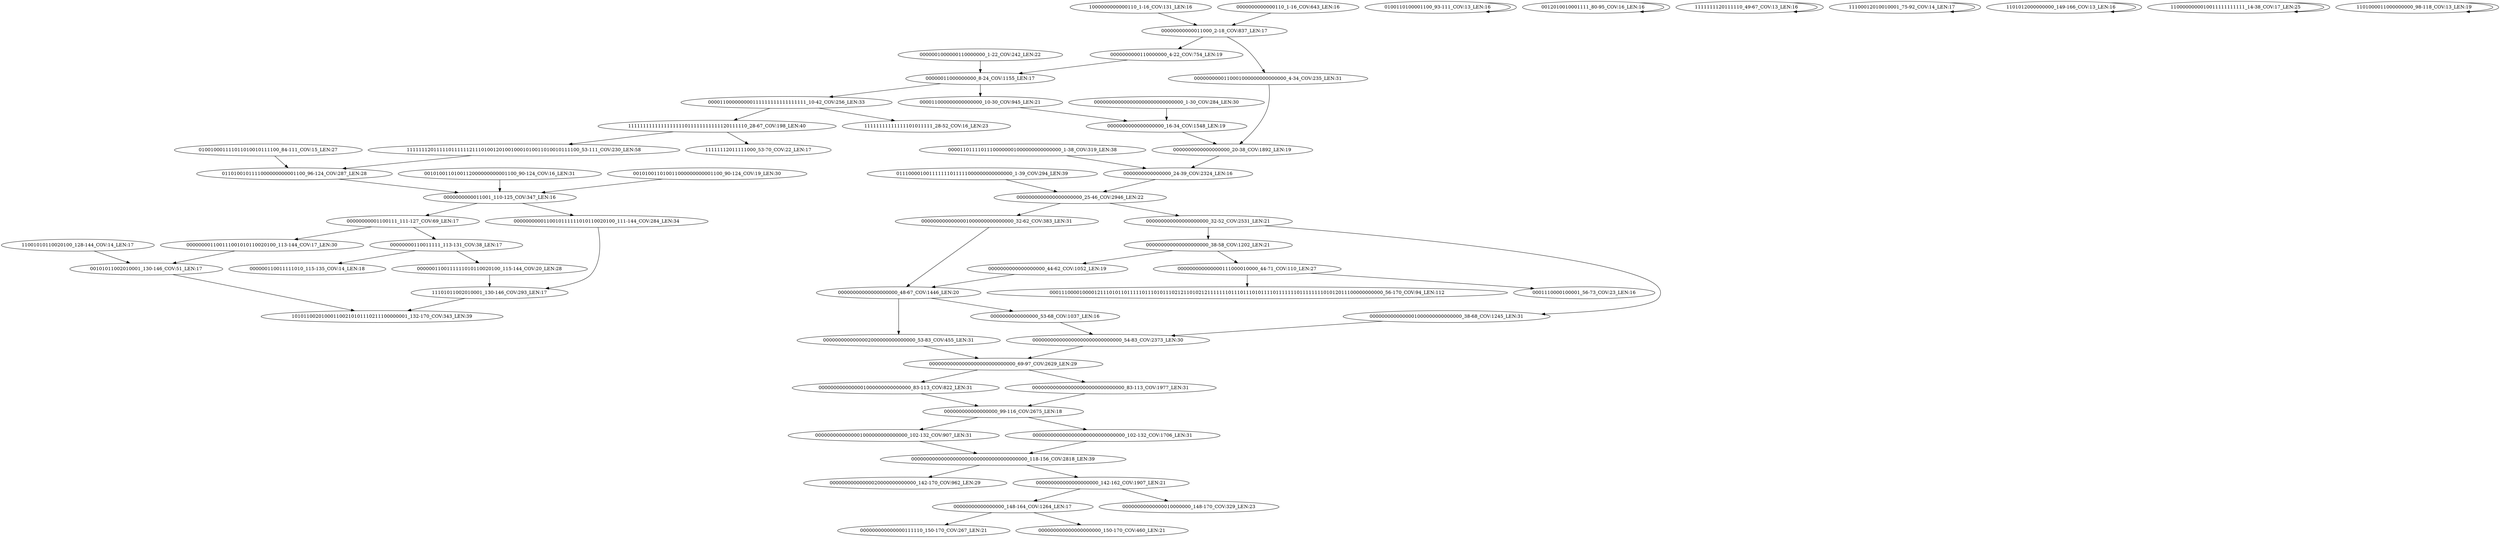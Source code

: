 digraph G {
    "0110100101111000000000001100_96-124_COV:287_LEN:28" -> "0000000000011001_110-125_COV:347_LEN:16";
    "000011000000000111111111111111111_10-42_COV:256_LEN:33" -> "11111111111111101011111_28-52_COV:16_LEN:23";
    "000011000000000111111111111111111_10-42_COV:256_LEN:33" -> "1111111111111111111011111111111120111110_28-67_COV:198_LEN:40";
    "0100110100001100_93-111_COV:13_LEN:16" -> "0100110100001100_93-111_COV:13_LEN:16";
    "0000000000000001000000000000000_102-132_COV:907_LEN:31" -> "000000000000000000000000000000000000000_118-156_COV:2818_LEN:39";
    "000000001100111001010110020100_113-144_COV:17_LEN:30" -> "00101011002010001_130-146_COV:51_LEN:17";
    "010010001111011010010111100_84-111_COV:15_LEN:27" -> "0110100101111000000000001100_96-124_COV:287_LEN:28";
    "000011000000000000000_10-30_COV:945_LEN:21" -> "0000000000000000000_16-34_COV:1548_LEN:19";
    "11101011002010001_130-146_COV:293_LEN:17" -> "101011002010001100210101110211100000001_132-170_COV:343_LEN:39";
    "0012010010001111_80-95_COV:16_LEN:16" -> "0012010010001111_80-95_COV:16_LEN:16";
    "1111111120111110_49-67_COV:13_LEN:16" -> "1111111120111110_49-67_COV:13_LEN:16";
    "1000000000000110_1-16_COV:131_LEN:16" -> "00000000000011000_2-18_COV:837_LEN:17";
    "00000000110011111_113-131_COV:38_LEN:17" -> "0000001100111111010110020100_115-144_COV:20_LEN:28";
    "00000000110011111_113-131_COV:38_LEN:17" -> "000000110011111010_115-135_COV:14_LEN:18";
    "000000000000000000000000000000000000000_118-156_COV:2818_LEN:39" -> "00000000000000020000000000000_142-170_COV:962_LEN:29";
    "000000000000000000000000000000000000000_118-156_COV:2818_LEN:39" -> "000000000000000000000_142-162_COV:1907_LEN:21";
    "00000000001100111_111-127_COV:69_LEN:17" -> "000000001100111001010110020100_113-144_COV:17_LEN:30";
    "00000000001100111_111-127_COV:69_LEN:17" -> "00000000110011111_113-131_COV:38_LEN:17";
    "00000000000000000000_48-67_COV:1446_LEN:20" -> "0000000000000000_53-68_COV:1037_LEN:16";
    "00000000000000000000_48-67_COV:1446_LEN:20" -> "0000000000000002000000000000000_53-83_COV:455_LEN:31";
    "0000000000000000000000000000000_102-132_COV:1706_LEN:31" -> "000000000000000000000000000000000000000_118-156_COV:2818_LEN:39";
    "000000000000000000000000000000_54-83_COV:2373_LEN:30" -> "00000000000000000000000000000_69-97_COV:2629_LEN:29";
    "0000000000000001000000000000000_32-62_COV:383_LEN:31" -> "00000000000000000000_48-67_COV:1446_LEN:20";
    "0000000000000001000000000000000_38-68_COV:1245_LEN:31" -> "000000000000000000000000000000_54-83_COV:2373_LEN:30";
    "0000000000000000_53-68_COV:1037_LEN:16" -> "000000000000000000000000000000_54-83_COV:2373_LEN:30";
    "0010100110100112000000000001100_90-124_COV:16_LEN:31" -> "0000000000011001_110-125_COV:347_LEN:16";
    "0000001100111111010110020100_115-144_COV:20_LEN:28" -> "11101011002010001_130-146_COV:293_LEN:17";
    "11100012010010001_75-92_COV:14_LEN:17" -> "11100012010010001_75-92_COV:14_LEN:17";
    "000000000000000000000_38-58_COV:1202_LEN:21" -> "0000000000000000000_44-62_COV:1052_LEN:19";
    "000000000000000000000_38-58_COV:1202_LEN:21" -> "000000000000000111000010000_44-71_COV:110_LEN:27";
    "00101011002010001_130-146_COV:51_LEN:17" -> "101011002010001100210101110211100000001_132-170_COV:343_LEN:39";
    "00000000000011000_2-18_COV:837_LEN:17" -> "0000000000110000000_4-22_COV:754_LEN:19";
    "00000000000011000_2-18_COV:837_LEN:17" -> "0000000000110001000000000000000_4-34_COV:235_LEN:31";
    "0000001000000110000000_1-22_COV:242_LEN:22" -> "00000011000000000_8-24_COV:1155_LEN:17";
    "0000000000000000_24-39_COV:2324_LEN:16" -> "0000000000000000000000_25-46_COV:2946_LEN:22";
    "0000000000000000000_20-38_COV:1892_LEN:19" -> "0000000000000000_24-39_COV:2324_LEN:16";
    "0000000000000000000000_25-46_COV:2946_LEN:22" -> "0000000000000001000000000000000_32-62_COV:383_LEN:31";
    "0000000000000000000000_25-46_COV:2946_LEN:22" -> "000000000000000000000_32-52_COV:2531_LEN:21";
    "0000000000110000000_4-22_COV:754_LEN:19" -> "00000011000000000_8-24_COV:1155_LEN:17";
    "0000000000000110_1-16_COV:643_LEN:16" -> "00000000000011000_2-18_COV:837_LEN:17";
    "0000000000000002000000000000000_53-83_COV:455_LEN:31" -> "00000000000000000000000000000_69-97_COV:2629_LEN:29";
    "0000000000110001000000000000000_4-34_COV:235_LEN:31" -> "0000000000000000000_20-38_COV:1892_LEN:19";
    "1111111201111101111112111010012010010001010011010010111100_53-111_COV:230_LEN:58" -> "0110100101111000000000001100_96-124_COV:287_LEN:28";
    "1101012000000000_149-166_COV:13_LEN:16" -> "1101012000000000_149-166_COV:13_LEN:16";
    "00000011000000000_8-24_COV:1155_LEN:17" -> "000011000000000111111111111111111_10-42_COV:256_LEN:33";
    "00000011000000000_8-24_COV:1155_LEN:17" -> "000011000000000000000_10-30_COV:945_LEN:21";
    "1100000000010011111111111_14-38_COV:17_LEN:25" -> "1100000000010011111111111_14-38_COV:17_LEN:25";
    "00000000000000000000000000000_69-97_COV:2629_LEN:29" -> "0000000000000001000000000000000_83-113_COV:822_LEN:31";
    "00000000000000000000000000000_69-97_COV:2629_LEN:29" -> "0000000000000000000000000000000_83-113_COV:1977_LEN:31";
    "000000000000000000_99-116_COV:2675_LEN:18" -> "0000000000000001000000000000000_102-132_COV:907_LEN:31";
    "000000000000000000_99-116_COV:2675_LEN:18" -> "0000000000000000000000000000000_102-132_COV:1706_LEN:31";
    "0000000000000001000000000000000_83-113_COV:822_LEN:31" -> "000000000000000000_99-116_COV:2675_LEN:18";
    "011100001001111111011111000000000000000_1-39_COV:294_LEN:39" -> "0000000000000000000000_25-46_COV:2946_LEN:22";
    "0000000000000000000000000000000_83-113_COV:1977_LEN:31" -> "000000000000000000_99-116_COV:2675_LEN:18";
    "000000000000000000000_32-52_COV:2531_LEN:21" -> "0000000000000001000000000000000_38-68_COV:1245_LEN:31";
    "000000000000000000000_32-52_COV:2531_LEN:21" -> "000000000000000000000_38-58_COV:1202_LEN:21";
    "001010011010011000000000001100_90-124_COV:19_LEN:30" -> "0000000000011001_110-125_COV:347_LEN:16";
    "000000000000000000000000000000_1-30_COV:284_LEN:30" -> "0000000000000000000_16-34_COV:1548_LEN:19";
    "0000000000110010111111010110020100_111-144_COV:284_LEN:34" -> "11101011002010001_130-146_COV:293_LEN:17";
    "00000000000000000_148-164_COV:1264_LEN:17" -> "000000000000000111110_150-170_COV:267_LEN:21";
    "00000000000000000_148-164_COV:1264_LEN:17" -> "000000000000000000000_150-170_COV:460_LEN:21";
    "00001101111011100000001000000000000000_1-38_COV:319_LEN:38" -> "0000000000000000_24-39_COV:2324_LEN:16";
    "000000000000000000000_142-162_COV:1907_LEN:21" -> "00000000000000010000000_148-170_COV:329_LEN:23";
    "000000000000000000000_142-162_COV:1907_LEN:21" -> "00000000000000000_148-164_COV:1264_LEN:17";
    "0000000000000000000_44-62_COV:1052_LEN:19" -> "00000000000000000000_48-67_COV:1446_LEN:20";
    "000000000000000111000010000_44-71_COV:110_LEN:27" -> "0001110000100001211101011011111011101011102121101021211111110111011101011110111111101111111101012011100000000000_56-170_COV:94_LEN:112";
    "000000000000000111000010000_44-71_COV:110_LEN:27" -> "0001110000100001_56-73_COV:23_LEN:16";
    "11001010110020100_128-144_COV:14_LEN:17" -> "00101011002010001_130-146_COV:51_LEN:17";
    "1101000011000000000_98-118_COV:13_LEN:19" -> "1101000011000000000_98-118_COV:13_LEN:19";
    "1111111111111111111011111111111120111110_28-67_COV:198_LEN:40" -> "11111112011111000_53-70_COV:22_LEN:17";
    "1111111111111111111011111111111120111110_28-67_COV:198_LEN:40" -> "1111111201111101111112111010012010010001010011010010111100_53-111_COV:230_LEN:58";
    "0000000000000000000_16-34_COV:1548_LEN:19" -> "0000000000000000000_20-38_COV:1892_LEN:19";
    "0000000000011001_110-125_COV:347_LEN:16" -> "00000000001100111_111-127_COV:69_LEN:17";
    "0000000000011001_110-125_COV:347_LEN:16" -> "0000000000110010111111010110020100_111-144_COV:284_LEN:34";
}
